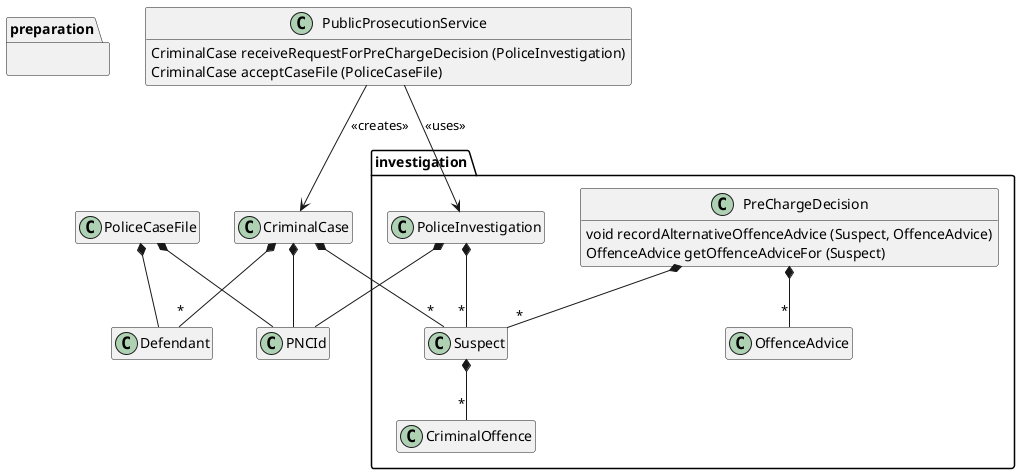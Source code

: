 @startuml
hide empty members
hide empty methods

package investigation {

    class CriminalOffence {
    }

    class OffenceAdvice {
    }

    class PoliceInvestigation {
    }

    class PreChargeDecision {
        void recordAlternativeOffenceAdvice (Suspect, OffenceAdvice)
        OffenceAdvice getOffenceAdviceFor (Suspect)
    }

    class Suspect    {
    }

}

package preparation{
}

class CriminalCase {
}

class Defendant {
}

class PNCId {
}

class PoliceCaseFile {
}

class PublicProsecutionService {
    CriminalCase receiveRequestForPreChargeDecision (PoliceInvestigation)
    CriminalCase acceptCaseFile (PoliceCaseFile)
}

Suspect *-- "*" CriminalOffence

PoliceCaseFile *-- PNCId

PoliceCaseFile *-- Defendant

PoliceInvestigation *-- "*" Suspect

PoliceInvestigation *-- PNCId

PreChargeDecision *-- "*" Suspect

PreChargeDecision *-- "*" OffenceAdvice

CriminalCase *-- PNCId

CriminalCase *-- "*" Suspect

CriminalCase *-- "*" Defendant

PublicProsecutionService --> CriminalCase : <<creates>>

PublicProsecutionService --> PoliceInvestigation : <<uses>>
@enduml
